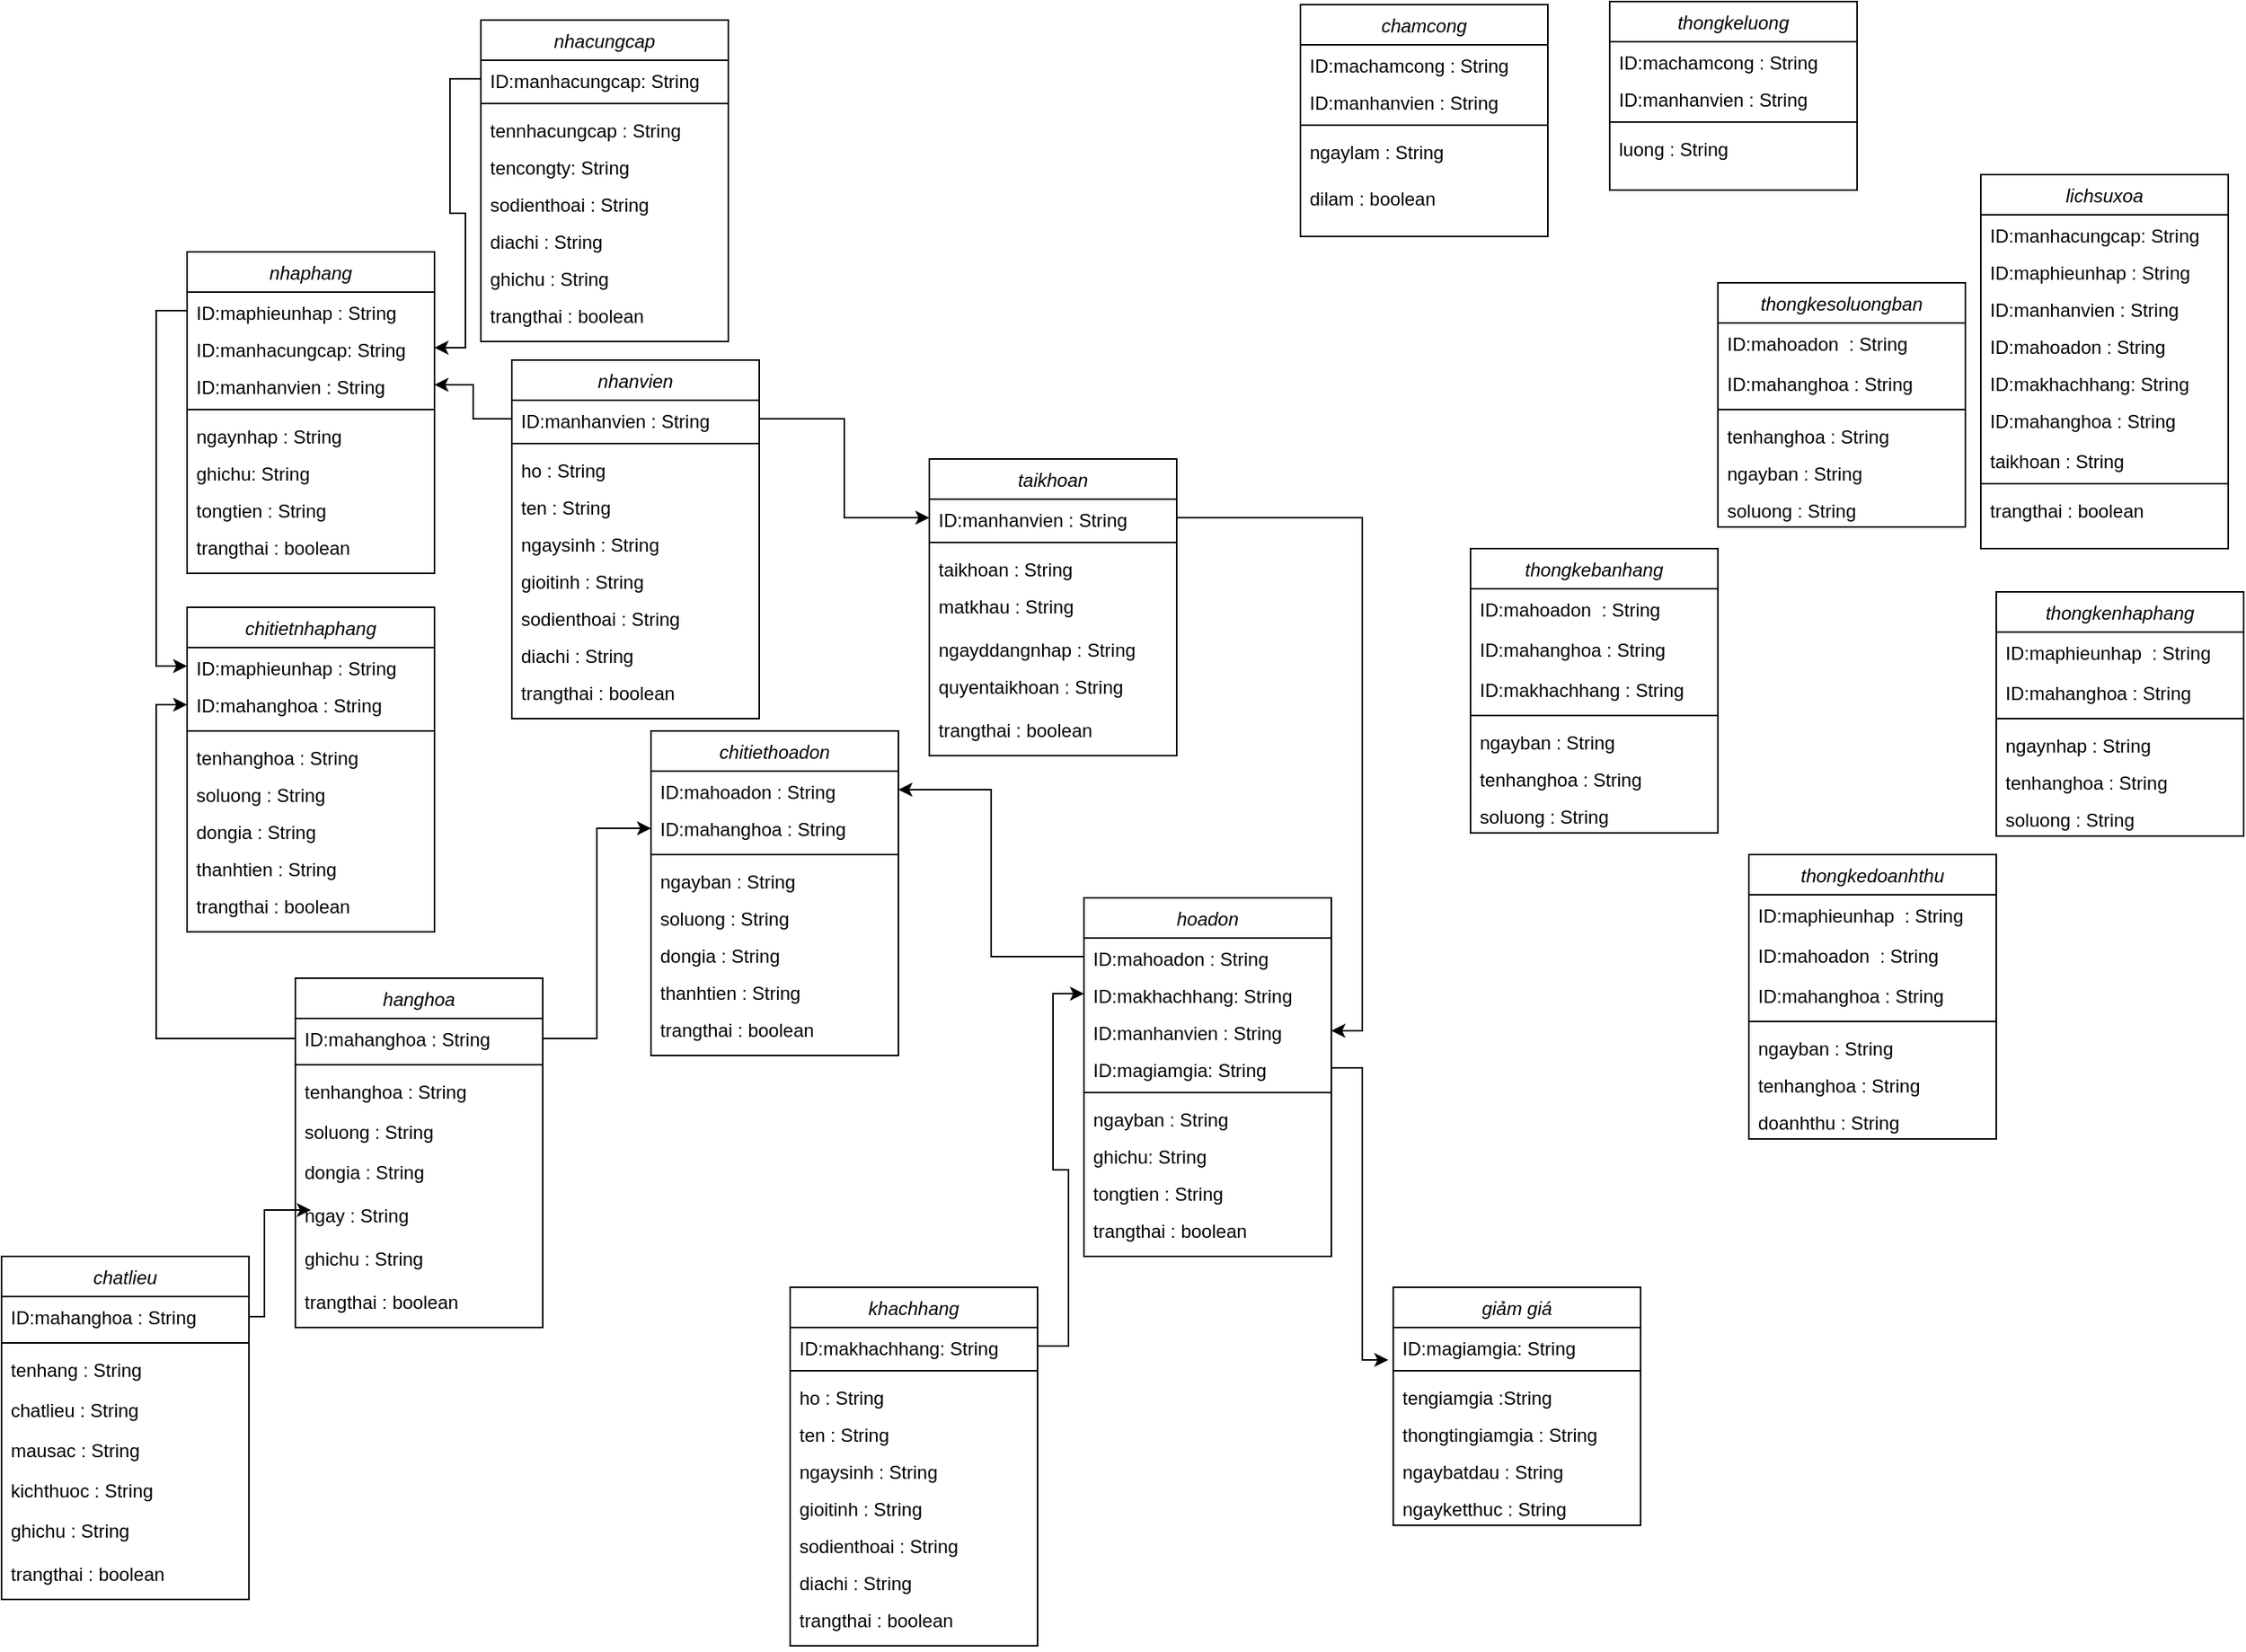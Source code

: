 <mxfile version="13.10.3" type="device"><diagram id="C5RBs43oDa-KdzZeNtuy" name="Page-1"><mxGraphModel dx="2310" dy="1963" grid="1" gridSize="10" guides="1" tooltips="1" connect="1" arrows="1" fold="1" page="1" pageScale="1" pageWidth="827" pageHeight="1169" math="0" shadow="0"><root><mxCell id="WIyWlLk6GJQsqaUBKTNV-0"/><mxCell id="WIyWlLk6GJQsqaUBKTNV-1" parent="WIyWlLk6GJQsqaUBKTNV-0"/><mxCell id="zkfFHV4jXpPFQw0GAbJ--0" value="hanghoa" style="swimlane;fontStyle=2;align=center;verticalAlign=top;childLayout=stackLayout;horizontal=1;startSize=26;horizontalStack=0;resizeParent=1;resizeLast=0;collapsible=1;marginBottom=0;rounded=0;shadow=0;strokeWidth=1;" parent="WIyWlLk6GJQsqaUBKTNV-1" vertex="1"><mxGeometry x="70" y="160" width="160" height="226" as="geometry"><mxRectangle x="230" y="140" width="160" height="26" as="alternateBounds"/></mxGeometry></mxCell><mxCell id="zkfFHV4jXpPFQw0GAbJ--1" value="ID:mahanghoa : String" style="text;align=left;verticalAlign=top;spacingLeft=4;spacingRight=4;overflow=hidden;rotatable=0;points=[[0,0.5],[1,0.5]];portConstraint=eastwest;" parent="zkfFHV4jXpPFQw0GAbJ--0" vertex="1"><mxGeometry y="26" width="160" height="26" as="geometry"/></mxCell><mxCell id="zkfFHV4jXpPFQw0GAbJ--4" value="" style="line;html=1;strokeWidth=1;align=left;verticalAlign=middle;spacingTop=-1;spacingLeft=3;spacingRight=3;rotatable=0;labelPosition=right;points=[];portConstraint=eastwest;" parent="zkfFHV4jXpPFQw0GAbJ--0" vertex="1"><mxGeometry y="52" width="160" height="8" as="geometry"/></mxCell><mxCell id="AoL7w0lHbpSM04KcqYPV-128" value="tenhanghoa : String" style="text;align=left;verticalAlign=top;spacingLeft=4;spacingRight=4;overflow=hidden;rotatable=0;points=[[0,0.5],[1,0.5]];portConstraint=eastwest;" parent="zkfFHV4jXpPFQw0GAbJ--0" vertex="1"><mxGeometry y="60" width="160" height="26" as="geometry"/></mxCell><mxCell id="AoL7w0lHbpSM04KcqYPV-129" value="soluong : String" style="text;align=left;verticalAlign=top;spacingLeft=4;spacingRight=4;overflow=hidden;rotatable=0;points=[[0,0.5],[1,0.5]];portConstraint=eastwest;" parent="zkfFHV4jXpPFQw0GAbJ--0" vertex="1"><mxGeometry y="86" width="160" height="26" as="geometry"/></mxCell><mxCell id="AoL7w0lHbpSM04KcqYPV-130" value="dongia : String" style="text;align=left;verticalAlign=top;spacingLeft=4;spacingRight=4;overflow=hidden;rotatable=0;points=[[0,0.5],[1,0.5]];portConstraint=eastwest;" parent="zkfFHV4jXpPFQw0GAbJ--0" vertex="1"><mxGeometry y="112" width="160" height="28" as="geometry"/></mxCell><mxCell id="AoL7w0lHbpSM04KcqYPV-131" value="ngay : String" style="text;align=left;verticalAlign=top;spacingLeft=4;spacingRight=4;overflow=hidden;rotatable=0;points=[[0,0.5],[1,0.5]];portConstraint=eastwest;" parent="zkfFHV4jXpPFQw0GAbJ--0" vertex="1"><mxGeometry y="140" width="160" height="28" as="geometry"/></mxCell><mxCell id="AoL7w0lHbpSM04KcqYPV-132" value="ghichu : String" style="text;align=left;verticalAlign=top;spacingLeft=4;spacingRight=4;overflow=hidden;rotatable=0;points=[[0,0.5],[1,0.5]];portConstraint=eastwest;" parent="zkfFHV4jXpPFQw0GAbJ--0" vertex="1"><mxGeometry y="168" width="160" height="28" as="geometry"/></mxCell><mxCell id="AoL7w0lHbpSM04KcqYPV-144" value="trangthai : boolean" style="text;align=left;verticalAlign=top;spacingLeft=4;spacingRight=4;overflow=hidden;rotatable=0;points=[[0,0.5],[1,0.5]];portConstraint=eastwest;" parent="zkfFHV4jXpPFQw0GAbJ--0" vertex="1"><mxGeometry y="196" width="160" height="30" as="geometry"/></mxCell><mxCell id="AoL7w0lHbpSM04KcqYPV-0" value="chatlieu" style="swimlane;fontStyle=2;align=center;verticalAlign=top;childLayout=stackLayout;horizontal=1;startSize=26;horizontalStack=0;resizeParent=1;resizeLast=0;collapsible=1;marginBottom=0;rounded=0;shadow=0;strokeWidth=1;" parent="WIyWlLk6GJQsqaUBKTNV-1" vertex="1"><mxGeometry x="-120" y="340" width="160" height="222" as="geometry"><mxRectangle x="230" y="140" width="160" height="26" as="alternateBounds"/></mxGeometry></mxCell><mxCell id="AoL7w0lHbpSM04KcqYPV-115" value="ID:mahanghoa : String" style="text;align=left;verticalAlign=top;spacingLeft=4;spacingRight=4;overflow=hidden;rotatable=0;points=[[0,0.5],[1,0.5]];portConstraint=eastwest;" parent="AoL7w0lHbpSM04KcqYPV-0" vertex="1"><mxGeometry y="26" width="160" height="26" as="geometry"/></mxCell><mxCell id="AoL7w0lHbpSM04KcqYPV-2" value="" style="line;html=1;strokeWidth=1;align=left;verticalAlign=middle;spacingTop=-1;spacingLeft=3;spacingRight=3;rotatable=0;labelPosition=right;points=[];portConstraint=eastwest;" parent="AoL7w0lHbpSM04KcqYPV-0" vertex="1"><mxGeometry y="52" width="160" height="8" as="geometry"/></mxCell><mxCell id="AoL7w0lHbpSM04KcqYPV-123" value="tenhang : String" style="text;align=left;verticalAlign=top;spacingLeft=4;spacingRight=4;overflow=hidden;rotatable=0;points=[[0,0.5],[1,0.5]];portConstraint=eastwest;" parent="AoL7w0lHbpSM04KcqYPV-0" vertex="1"><mxGeometry y="60" width="160" height="26" as="geometry"/></mxCell><mxCell id="AoL7w0lHbpSM04KcqYPV-110" value="chatlieu : String" style="text;align=left;verticalAlign=top;spacingLeft=4;spacingRight=4;overflow=hidden;rotatable=0;points=[[0,0.5],[1,0.5]];portConstraint=eastwest;" parent="AoL7w0lHbpSM04KcqYPV-0" vertex="1"><mxGeometry y="86" width="160" height="26" as="geometry"/></mxCell><mxCell id="AoL7w0lHbpSM04KcqYPV-121" value="mausac : String" style="text;align=left;verticalAlign=top;spacingLeft=4;spacingRight=4;overflow=hidden;rotatable=0;points=[[0,0.5],[1,0.5]];portConstraint=eastwest;" parent="AoL7w0lHbpSM04KcqYPV-0" vertex="1"><mxGeometry y="112" width="160" height="26" as="geometry"/></mxCell><mxCell id="AoL7w0lHbpSM04KcqYPV-122" value="kichthuoc : String" style="text;align=left;verticalAlign=top;spacingLeft=4;spacingRight=4;overflow=hidden;rotatable=0;points=[[0,0.5],[1,0.5]];portConstraint=eastwest;" parent="AoL7w0lHbpSM04KcqYPV-0" vertex="1"><mxGeometry y="138" width="160" height="26" as="geometry"/></mxCell><mxCell id="AoL7w0lHbpSM04KcqYPV-139" value="ghichu : String" style="text;align=left;verticalAlign=top;spacingLeft=4;spacingRight=4;overflow=hidden;rotatable=0;points=[[0,0.5],[1,0.5]];portConstraint=eastwest;" parent="AoL7w0lHbpSM04KcqYPV-0" vertex="1"><mxGeometry y="164" width="160" height="28" as="geometry"/></mxCell><mxCell id="AoL7w0lHbpSM04KcqYPV-143" value="trangthai : boolean" style="text;align=left;verticalAlign=top;spacingLeft=4;spacingRight=4;overflow=hidden;rotatable=0;points=[[0,0.5],[1,0.5]];portConstraint=eastwest;" parent="AoL7w0lHbpSM04KcqYPV-0" vertex="1"><mxGeometry y="192" width="160" height="30" as="geometry"/></mxCell><mxCell id="AoL7w0lHbpSM04KcqYPV-3" value="taikhoan" style="swimlane;fontStyle=2;align=center;verticalAlign=top;childLayout=stackLayout;horizontal=1;startSize=26;horizontalStack=0;resizeParent=1;resizeLast=0;collapsible=1;marginBottom=0;rounded=0;shadow=0;strokeWidth=1;" parent="WIyWlLk6GJQsqaUBKTNV-1" vertex="1"><mxGeometry x="480" y="-176" width="160" height="192" as="geometry"><mxRectangle x="230" y="140" width="160" height="26" as="alternateBounds"/></mxGeometry></mxCell><mxCell id="AoL7w0lHbpSM04KcqYPV-4" value="ID:manhanvien : String" style="text;align=left;verticalAlign=top;spacingLeft=4;spacingRight=4;overflow=hidden;rotatable=0;points=[[0,0.5],[1,0.5]];portConstraint=eastwest;" parent="AoL7w0lHbpSM04KcqYPV-3" vertex="1"><mxGeometry y="26" width="160" height="24" as="geometry"/></mxCell><mxCell id="AoL7w0lHbpSM04KcqYPV-5" value="" style="line;html=1;strokeWidth=1;align=left;verticalAlign=middle;spacingTop=-1;spacingLeft=3;spacingRight=3;rotatable=0;labelPosition=right;points=[];portConstraint=eastwest;" parent="AoL7w0lHbpSM04KcqYPV-3" vertex="1"><mxGeometry y="50" width="160" height="8" as="geometry"/></mxCell><mxCell id="AoL7w0lHbpSM04KcqYPV-36" value="taikhoan : String" style="text;align=left;verticalAlign=top;spacingLeft=4;spacingRight=4;overflow=hidden;rotatable=0;points=[[0,0.5],[1,0.5]];portConstraint=eastwest;" parent="AoL7w0lHbpSM04KcqYPV-3" vertex="1"><mxGeometry y="58" width="160" height="24" as="geometry"/></mxCell><mxCell id="AoL7w0lHbpSM04KcqYPV-37" value="matkhau : String" style="text;align=left;verticalAlign=top;spacingLeft=4;spacingRight=4;overflow=hidden;rotatable=0;points=[[0,0.5],[1,0.5]];portConstraint=eastwest;" parent="AoL7w0lHbpSM04KcqYPV-3" vertex="1"><mxGeometry y="82" width="160" height="28" as="geometry"/></mxCell><mxCell id="TsemVvyu9XWYW76CBPF4-45" value="ngayddangnhap : String" style="text;align=left;verticalAlign=top;spacingLeft=4;spacingRight=4;overflow=hidden;rotatable=0;points=[[0,0.5],[1,0.5]];portConstraint=eastwest;" vertex="1" parent="AoL7w0lHbpSM04KcqYPV-3"><mxGeometry y="110" width="160" height="24" as="geometry"/></mxCell><mxCell id="TsemVvyu9XWYW76CBPF4-35" value="quyentaikhoan : String" style="text;align=left;verticalAlign=top;spacingLeft=4;spacingRight=4;overflow=hidden;rotatable=0;points=[[0,0.5],[1,0.5]];portConstraint=eastwest;" vertex="1" parent="AoL7w0lHbpSM04KcqYPV-3"><mxGeometry y="134" width="160" height="28" as="geometry"/></mxCell><mxCell id="AoL7w0lHbpSM04KcqYPV-43" value="trangthai : boolean" style="text;align=left;verticalAlign=top;spacingLeft=4;spacingRight=4;overflow=hidden;rotatable=0;points=[[0,0.5],[1,0.5]];portConstraint=eastwest;" parent="AoL7w0lHbpSM04KcqYPV-3" vertex="1"><mxGeometry y="162" width="160" height="30" as="geometry"/></mxCell><mxCell id="AoL7w0lHbpSM04KcqYPV-6" value="chitietnhaphang" style="swimlane;fontStyle=2;align=center;verticalAlign=top;childLayout=stackLayout;horizontal=1;startSize=26;horizontalStack=0;resizeParent=1;resizeLast=0;collapsible=1;marginBottom=0;rounded=0;shadow=0;strokeWidth=1;" parent="WIyWlLk6GJQsqaUBKTNV-1" vertex="1"><mxGeometry y="-80" width="160" height="210" as="geometry"><mxRectangle x="230" y="140" width="160" height="26" as="alternateBounds"/></mxGeometry></mxCell><mxCell id="AoL7w0lHbpSM04KcqYPV-7" value="ID:maphieunhap : String&#10;&#10;&#10; " style="text;align=left;verticalAlign=top;spacingLeft=4;spacingRight=4;overflow=hidden;rotatable=0;points=[[0,0.5],[1,0.5]];portConstraint=eastwest;" parent="AoL7w0lHbpSM04KcqYPV-6" vertex="1"><mxGeometry y="26" width="160" height="24" as="geometry"/></mxCell><mxCell id="AoL7w0lHbpSM04KcqYPV-84" value="ID:mahanghoa : String" style="text;align=left;verticalAlign=top;spacingLeft=4;spacingRight=4;overflow=hidden;rotatable=0;points=[[0,0.5],[1,0.5]];portConstraint=eastwest;" parent="AoL7w0lHbpSM04KcqYPV-6" vertex="1"><mxGeometry y="50" width="160" height="26" as="geometry"/></mxCell><mxCell id="AoL7w0lHbpSM04KcqYPV-8" value="" style="line;html=1;strokeWidth=1;align=left;verticalAlign=middle;spacingTop=-1;spacingLeft=3;spacingRight=3;rotatable=0;labelPosition=right;points=[];portConstraint=eastwest;" parent="AoL7w0lHbpSM04KcqYPV-6" vertex="1"><mxGeometry y="76" width="160" height="8" as="geometry"/></mxCell><mxCell id="AoL7w0lHbpSM04KcqYPV-76" value="tenhanghoa : String" style="text;align=left;verticalAlign=top;spacingLeft=4;spacingRight=4;overflow=hidden;rotatable=0;points=[[0,0.5],[1,0.5]];portConstraint=eastwest;" parent="AoL7w0lHbpSM04KcqYPV-6" vertex="1"><mxGeometry y="84" width="160" height="24" as="geometry"/></mxCell><mxCell id="AoL7w0lHbpSM04KcqYPV-77" value="soluong : String" style="text;align=left;verticalAlign=top;spacingLeft=4;spacingRight=4;overflow=hidden;rotatable=0;points=[[0,0.5],[1,0.5]];portConstraint=eastwest;" parent="AoL7w0lHbpSM04KcqYPV-6" vertex="1"><mxGeometry y="108" width="160" height="24" as="geometry"/></mxCell><mxCell id="AoL7w0lHbpSM04KcqYPV-78" value="dongia : String" style="text;align=left;verticalAlign=top;spacingLeft=4;spacingRight=4;overflow=hidden;rotatable=0;points=[[0,0.5],[1,0.5]];portConstraint=eastwest;" parent="AoL7w0lHbpSM04KcqYPV-6" vertex="1"><mxGeometry y="132" width="160" height="24" as="geometry"/></mxCell><mxCell id="AoL7w0lHbpSM04KcqYPV-79" value="thanhtien : String" style="text;align=left;verticalAlign=top;spacingLeft=4;spacingRight=4;overflow=hidden;rotatable=0;points=[[0,0.5],[1,0.5]];portConstraint=eastwest;" parent="AoL7w0lHbpSM04KcqYPV-6" vertex="1"><mxGeometry y="156" width="160" height="24" as="geometry"/></mxCell><mxCell id="AoL7w0lHbpSM04KcqYPV-142" value="trangthai : boolean" style="text;align=left;verticalAlign=top;spacingLeft=4;spacingRight=4;overflow=hidden;rotatable=0;points=[[0,0.5],[1,0.5]];portConstraint=eastwest;" parent="AoL7w0lHbpSM04KcqYPV-6" vertex="1"><mxGeometry y="180" width="160" height="30" as="geometry"/></mxCell><mxCell id="AoL7w0lHbpSM04KcqYPV-12" value="nhacungcap" style="swimlane;fontStyle=2;align=center;verticalAlign=top;childLayout=stackLayout;horizontal=1;startSize=26;horizontalStack=0;resizeParent=1;resizeLast=0;collapsible=1;marginBottom=0;rounded=0;shadow=0;strokeWidth=1;" parent="WIyWlLk6GJQsqaUBKTNV-1" vertex="1"><mxGeometry x="190" y="-460" width="160" height="208" as="geometry"><mxRectangle x="230" y="140" width="160" height="26" as="alternateBounds"/></mxGeometry></mxCell><mxCell id="AoL7w0lHbpSM04KcqYPV-67" value="ID:manhacungcap: String" style="text;align=left;verticalAlign=top;spacingLeft=4;spacingRight=4;overflow=hidden;rotatable=0;points=[[0,0.5],[1,0.5]];portConstraint=eastwest;" parent="AoL7w0lHbpSM04KcqYPV-12" vertex="1"><mxGeometry y="26" width="160" height="24" as="geometry"/></mxCell><mxCell id="AoL7w0lHbpSM04KcqYPV-14" value="" style="line;html=1;strokeWidth=1;align=left;verticalAlign=middle;spacingTop=-1;spacingLeft=3;spacingRight=3;rotatable=0;labelPosition=right;points=[];portConstraint=eastwest;" parent="AoL7w0lHbpSM04KcqYPV-12" vertex="1"><mxGeometry y="50" width="160" height="8" as="geometry"/></mxCell><mxCell id="AoL7w0lHbpSM04KcqYPV-68" value="tennhacungcap : String" style="text;align=left;verticalAlign=top;spacingLeft=4;spacingRight=4;overflow=hidden;rotatable=0;points=[[0,0.5],[1,0.5]];portConstraint=eastwest;" parent="AoL7w0lHbpSM04KcqYPV-12" vertex="1"><mxGeometry y="58" width="160" height="24" as="geometry"/></mxCell><mxCell id="AoL7w0lHbpSM04KcqYPV-69" value="tencongty: String" style="text;align=left;verticalAlign=top;spacingLeft=4;spacingRight=4;overflow=hidden;rotatable=0;points=[[0,0.5],[1,0.5]];portConstraint=eastwest;" parent="AoL7w0lHbpSM04KcqYPV-12" vertex="1"><mxGeometry y="82" width="160" height="24" as="geometry"/></mxCell><mxCell id="AoL7w0lHbpSM04KcqYPV-70" value="sodienthoai : String" style="text;align=left;verticalAlign=top;spacingLeft=4;spacingRight=4;overflow=hidden;rotatable=0;points=[[0,0.5],[1,0.5]];portConstraint=eastwest;" parent="AoL7w0lHbpSM04KcqYPV-12" vertex="1"><mxGeometry y="106" width="160" height="24" as="geometry"/></mxCell><mxCell id="AoL7w0lHbpSM04KcqYPV-71" value="diachi : String" style="text;align=left;verticalAlign=top;spacingLeft=4;spacingRight=4;overflow=hidden;rotatable=0;points=[[0,0.5],[1,0.5]];portConstraint=eastwest;" parent="AoL7w0lHbpSM04KcqYPV-12" vertex="1"><mxGeometry y="130" width="160" height="24" as="geometry"/></mxCell><mxCell id="AoL7w0lHbpSM04KcqYPV-136" value="ghichu : String" style="text;align=left;verticalAlign=top;spacingLeft=4;spacingRight=4;overflow=hidden;rotatable=0;points=[[0,0.5],[1,0.5]];portConstraint=eastwest;" parent="AoL7w0lHbpSM04KcqYPV-12" vertex="1"><mxGeometry y="154" width="160" height="24" as="geometry"/></mxCell><mxCell id="AoL7w0lHbpSM04KcqYPV-140" value="trangthai : boolean" style="text;align=left;verticalAlign=top;spacingLeft=4;spacingRight=4;overflow=hidden;rotatable=0;points=[[0,0.5],[1,0.5]];portConstraint=eastwest;" parent="AoL7w0lHbpSM04KcqYPV-12" vertex="1"><mxGeometry y="178" width="160" height="30" as="geometry"/></mxCell><mxCell id="AoL7w0lHbpSM04KcqYPV-15" value="lichsuxoa" style="swimlane;fontStyle=2;align=center;verticalAlign=top;childLayout=stackLayout;horizontal=1;startSize=26;horizontalStack=0;resizeParent=1;resizeLast=0;collapsible=1;marginBottom=0;rounded=0;shadow=0;strokeWidth=1;" parent="WIyWlLk6GJQsqaUBKTNV-1" vertex="1"><mxGeometry x="1160" y="-360" width="160" height="242" as="geometry"><mxRectangle x="230" y="140" width="160" height="26" as="alternateBounds"/></mxGeometry></mxCell><mxCell id="AoL7w0lHbpSM04KcqYPV-171" value="ID:manhacungcap: String" style="text;align=left;verticalAlign=top;spacingLeft=4;spacingRight=4;overflow=hidden;rotatable=0;points=[[0,0.5],[1,0.5]];portConstraint=eastwest;" parent="AoL7w0lHbpSM04KcqYPV-15" vertex="1"><mxGeometry y="26" width="160" height="24" as="geometry"/></mxCell><mxCell id="AoL7w0lHbpSM04KcqYPV-172" value="ID:maphieunhap : String&#10;&#10;" style="text;align=left;verticalAlign=top;spacingLeft=4;spacingRight=4;overflow=hidden;rotatable=0;points=[[0,0.5],[1,0.5]];portConstraint=eastwest;" parent="AoL7w0lHbpSM04KcqYPV-15" vertex="1"><mxGeometry y="50" width="160" height="24" as="geometry"/></mxCell><mxCell id="AoL7w0lHbpSM04KcqYPV-173" value="ID:manhanvien : String" style="text;align=left;verticalAlign=top;spacingLeft=4;spacingRight=4;overflow=hidden;rotatable=0;points=[[0,0.5],[1,0.5]];portConstraint=eastwest;" parent="AoL7w0lHbpSM04KcqYPV-15" vertex="1"><mxGeometry y="74" width="160" height="24" as="geometry"/></mxCell><mxCell id="AoL7w0lHbpSM04KcqYPV-176" value="ID:mahoadon : String&#10;&#10;&#10; " style="text;align=left;verticalAlign=top;spacingLeft=4;spacingRight=4;overflow=hidden;rotatable=0;points=[[0,0.5],[1,0.5]];portConstraint=eastwest;" parent="AoL7w0lHbpSM04KcqYPV-15" vertex="1"><mxGeometry y="98" width="160" height="24" as="geometry"/></mxCell><mxCell id="AoL7w0lHbpSM04KcqYPV-178" value="ID:makhachhang: String" style="text;align=left;verticalAlign=top;spacingLeft=4;spacingRight=4;overflow=hidden;rotatable=0;points=[[0,0.5],[1,0.5]];portConstraint=eastwest;" parent="AoL7w0lHbpSM04KcqYPV-15" vertex="1"><mxGeometry y="122" width="160" height="24" as="geometry"/></mxCell><mxCell id="AoL7w0lHbpSM04KcqYPV-177" value="ID:mahanghoa : String" style="text;align=left;verticalAlign=top;spacingLeft=4;spacingRight=4;overflow=hidden;rotatable=0;points=[[0,0.5],[1,0.5]];portConstraint=eastwest;" parent="AoL7w0lHbpSM04KcqYPV-15" vertex="1"><mxGeometry y="146" width="160" height="26" as="geometry"/></mxCell><mxCell id="AoL7w0lHbpSM04KcqYPV-179" value="taikhoan : String" style="text;align=left;verticalAlign=top;spacingLeft=4;spacingRight=4;overflow=hidden;rotatable=0;points=[[0,0.5],[1,0.5]];portConstraint=eastwest;" parent="AoL7w0lHbpSM04KcqYPV-15" vertex="1"><mxGeometry y="172" width="160" height="24" as="geometry"/></mxCell><mxCell id="AoL7w0lHbpSM04KcqYPV-17" value="" style="line;html=1;strokeWidth=1;align=left;verticalAlign=middle;spacingTop=-1;spacingLeft=3;spacingRight=3;rotatable=0;labelPosition=right;points=[];portConstraint=eastwest;" parent="AoL7w0lHbpSM04KcqYPV-15" vertex="1"><mxGeometry y="196" width="160" height="8" as="geometry"/></mxCell><mxCell id="AoL7w0lHbpSM04KcqYPV-163" value="trangthai : boolean" style="text;align=left;verticalAlign=top;spacingLeft=4;spacingRight=4;overflow=hidden;rotatable=0;points=[[0,0.5],[1,0.5]];portConstraint=eastwest;" parent="AoL7w0lHbpSM04KcqYPV-15" vertex="1"><mxGeometry y="204" width="160" height="30" as="geometry"/></mxCell><mxCell id="AoL7w0lHbpSM04KcqYPV-24" value="nhanvien" style="swimlane;fontStyle=2;align=center;verticalAlign=top;childLayout=stackLayout;horizontal=1;startSize=26;horizontalStack=0;resizeParent=1;resizeLast=0;collapsible=1;marginBottom=0;rounded=0;shadow=0;strokeWidth=1;" parent="WIyWlLk6GJQsqaUBKTNV-1" vertex="1"><mxGeometry x="210" y="-240" width="160" height="232" as="geometry"><mxRectangle x="230" y="140" width="160" height="26" as="alternateBounds"/></mxGeometry></mxCell><mxCell id="AoL7w0lHbpSM04KcqYPV-45" value="ID:manhanvien : String" style="text;align=left;verticalAlign=top;spacingLeft=4;spacingRight=4;overflow=hidden;rotatable=0;points=[[0,0.5],[1,0.5]];portConstraint=eastwest;" parent="AoL7w0lHbpSM04KcqYPV-24" vertex="1"><mxGeometry y="26" width="160" height="24" as="geometry"/></mxCell><mxCell id="AoL7w0lHbpSM04KcqYPV-47" value="" style="line;html=1;strokeWidth=1;align=left;verticalAlign=middle;spacingTop=-1;spacingLeft=3;spacingRight=3;rotatable=0;labelPosition=right;points=[];portConstraint=eastwest;" parent="AoL7w0lHbpSM04KcqYPV-24" vertex="1"><mxGeometry y="50" width="160" height="8" as="geometry"/></mxCell><mxCell id="AoL7w0lHbpSM04KcqYPV-49" value="ho : String" style="text;align=left;verticalAlign=top;spacingLeft=4;spacingRight=4;overflow=hidden;rotatable=0;points=[[0,0.5],[1,0.5]];portConstraint=eastwest;" parent="AoL7w0lHbpSM04KcqYPV-24" vertex="1"><mxGeometry y="58" width="160" height="24" as="geometry"/></mxCell><mxCell id="AoL7w0lHbpSM04KcqYPV-50" value="ten : String" style="text;align=left;verticalAlign=top;spacingLeft=4;spacingRight=4;overflow=hidden;rotatable=0;points=[[0,0.5],[1,0.5]];portConstraint=eastwest;" parent="AoL7w0lHbpSM04KcqYPV-24" vertex="1"><mxGeometry y="82" width="160" height="24" as="geometry"/></mxCell><mxCell id="AoL7w0lHbpSM04KcqYPV-51" value="ngaysinh : String" style="text;align=left;verticalAlign=top;spacingLeft=4;spacingRight=4;overflow=hidden;rotatable=0;points=[[0,0.5],[1,0.5]];portConstraint=eastwest;" parent="AoL7w0lHbpSM04KcqYPV-24" vertex="1"><mxGeometry y="106" width="160" height="24" as="geometry"/></mxCell><mxCell id="AoL7w0lHbpSM04KcqYPV-52" value="gioitinh : String" style="text;align=left;verticalAlign=top;spacingLeft=4;spacingRight=4;overflow=hidden;rotatable=0;points=[[0,0.5],[1,0.5]];portConstraint=eastwest;" parent="AoL7w0lHbpSM04KcqYPV-24" vertex="1"><mxGeometry y="130" width="160" height="24" as="geometry"/></mxCell><mxCell id="AoL7w0lHbpSM04KcqYPV-53" value="sodienthoai : String" style="text;align=left;verticalAlign=top;spacingLeft=4;spacingRight=4;overflow=hidden;rotatable=0;points=[[0,0.5],[1,0.5]];portConstraint=eastwest;" parent="AoL7w0lHbpSM04KcqYPV-24" vertex="1"><mxGeometry y="154" width="160" height="24" as="geometry"/></mxCell><mxCell id="AoL7w0lHbpSM04KcqYPV-54" value="diachi : String" style="text;align=left;verticalAlign=top;spacingLeft=4;spacingRight=4;overflow=hidden;rotatable=0;points=[[0,0.5],[1,0.5]];portConstraint=eastwest;" parent="AoL7w0lHbpSM04KcqYPV-24" vertex="1"><mxGeometry y="178" width="160" height="24" as="geometry"/></mxCell><mxCell id="AoL7w0lHbpSM04KcqYPV-149" value="trangthai : boolean" style="text;align=left;verticalAlign=top;spacingLeft=4;spacingRight=4;overflow=hidden;rotatable=0;points=[[0,0.5],[1,0.5]];portConstraint=eastwest;" parent="AoL7w0lHbpSM04KcqYPV-24" vertex="1"><mxGeometry y="202" width="160" height="30" as="geometry"/></mxCell><mxCell id="AoL7w0lHbpSM04KcqYPV-30" value="nhaphang" style="swimlane;fontStyle=2;align=center;verticalAlign=top;childLayout=stackLayout;horizontal=1;startSize=26;horizontalStack=0;resizeParent=1;resizeLast=0;collapsible=1;marginBottom=0;rounded=0;shadow=0;strokeWidth=1;" parent="WIyWlLk6GJQsqaUBKTNV-1" vertex="1"><mxGeometry y="-310" width="160" height="208" as="geometry"><mxRectangle x="230" y="140" width="160" height="26" as="alternateBounds"/></mxGeometry></mxCell><mxCell id="AoL7w0lHbpSM04KcqYPV-31" value="ID:maphieunhap : String&#10;&#10;" style="text;align=left;verticalAlign=top;spacingLeft=4;spacingRight=4;overflow=hidden;rotatable=0;points=[[0,0.5],[1,0.5]];portConstraint=eastwest;" parent="AoL7w0lHbpSM04KcqYPV-30" vertex="1"><mxGeometry y="26" width="160" height="24" as="geometry"/></mxCell><mxCell id="AoL7w0lHbpSM04KcqYPV-80" value="ID:manhacungcap: String" style="text;align=left;verticalAlign=top;spacingLeft=4;spacingRight=4;overflow=hidden;rotatable=0;points=[[0,0.5],[1,0.5]];portConstraint=eastwest;" parent="AoL7w0lHbpSM04KcqYPV-30" vertex="1"><mxGeometry y="50" width="160" height="24" as="geometry"/></mxCell><mxCell id="AoL7w0lHbpSM04KcqYPV-82" value="ID:manhanvien : String" style="text;align=left;verticalAlign=top;spacingLeft=4;spacingRight=4;overflow=hidden;rotatable=0;points=[[0,0.5],[1,0.5]];portConstraint=eastwest;" parent="AoL7w0lHbpSM04KcqYPV-30" vertex="1"><mxGeometry y="74" width="160" height="24" as="geometry"/></mxCell><mxCell id="AoL7w0lHbpSM04KcqYPV-32" value="" style="line;html=1;strokeWidth=1;align=left;verticalAlign=middle;spacingTop=-1;spacingLeft=3;spacingRight=3;rotatable=0;labelPosition=right;points=[];portConstraint=eastwest;" parent="AoL7w0lHbpSM04KcqYPV-30" vertex="1"><mxGeometry y="98" width="160" height="8" as="geometry"/></mxCell><mxCell id="AoL7w0lHbpSM04KcqYPV-72" value="ngaynhap : String" style="text;align=left;verticalAlign=top;spacingLeft=4;spacingRight=4;overflow=hidden;rotatable=0;points=[[0,0.5],[1,0.5]];portConstraint=eastwest;" parent="AoL7w0lHbpSM04KcqYPV-30" vertex="1"><mxGeometry y="106" width="160" height="24" as="geometry"/></mxCell><mxCell id="AoL7w0lHbpSM04KcqYPV-74" value="ghichu: String" style="text;align=left;verticalAlign=top;spacingLeft=4;spacingRight=4;overflow=hidden;rotatable=0;points=[[0,0.5],[1,0.5]];portConstraint=eastwest;" parent="AoL7w0lHbpSM04KcqYPV-30" vertex="1"><mxGeometry y="130" width="160" height="24" as="geometry"/></mxCell><mxCell id="AoL7w0lHbpSM04KcqYPV-73" value="tongtien : String" style="text;align=left;verticalAlign=top;spacingLeft=4;spacingRight=4;overflow=hidden;rotatable=0;points=[[0,0.5],[1,0.5]];portConstraint=eastwest;" parent="AoL7w0lHbpSM04KcqYPV-30" vertex="1"><mxGeometry y="154" width="160" height="24" as="geometry"/></mxCell><mxCell id="AoL7w0lHbpSM04KcqYPV-141" value="trangthai : boolean" style="text;align=left;verticalAlign=top;spacingLeft=4;spacingRight=4;overflow=hidden;rotatable=0;points=[[0,0.5],[1,0.5]];portConstraint=eastwest;" parent="AoL7w0lHbpSM04KcqYPV-30" vertex="1"><mxGeometry y="178" width="160" height="30" as="geometry"/></mxCell><mxCell id="AoL7w0lHbpSM04KcqYPV-56" value="khachhang" style="swimlane;fontStyle=2;align=center;verticalAlign=top;childLayout=stackLayout;horizontal=1;startSize=26;horizontalStack=0;resizeParent=1;resizeLast=0;collapsible=1;marginBottom=0;rounded=0;shadow=0;strokeWidth=1;" parent="WIyWlLk6GJQsqaUBKTNV-1" vertex="1"><mxGeometry x="390" y="360" width="160" height="232" as="geometry"><mxRectangle x="230" y="140" width="160" height="26" as="alternateBounds"/></mxGeometry></mxCell><mxCell id="AoL7w0lHbpSM04KcqYPV-57" value="ID:makhachhang: String" style="text;align=left;verticalAlign=top;spacingLeft=4;spacingRight=4;overflow=hidden;rotatable=0;points=[[0,0.5],[1,0.5]];portConstraint=eastwest;" parent="AoL7w0lHbpSM04KcqYPV-56" vertex="1"><mxGeometry y="26" width="160" height="24" as="geometry"/></mxCell><mxCell id="AoL7w0lHbpSM04KcqYPV-58" value="" style="line;html=1;strokeWidth=1;align=left;verticalAlign=middle;spacingTop=-1;spacingLeft=3;spacingRight=3;rotatable=0;labelPosition=right;points=[];portConstraint=eastwest;" parent="AoL7w0lHbpSM04KcqYPV-56" vertex="1"><mxGeometry y="50" width="160" height="8" as="geometry"/></mxCell><mxCell id="AoL7w0lHbpSM04KcqYPV-59" value="ho : String" style="text;align=left;verticalAlign=top;spacingLeft=4;spacingRight=4;overflow=hidden;rotatable=0;points=[[0,0.5],[1,0.5]];portConstraint=eastwest;" parent="AoL7w0lHbpSM04KcqYPV-56" vertex="1"><mxGeometry y="58" width="160" height="24" as="geometry"/></mxCell><mxCell id="AoL7w0lHbpSM04KcqYPV-60" value="ten : String" style="text;align=left;verticalAlign=top;spacingLeft=4;spacingRight=4;overflow=hidden;rotatable=0;points=[[0,0.5],[1,0.5]];portConstraint=eastwest;" parent="AoL7w0lHbpSM04KcqYPV-56" vertex="1"><mxGeometry y="82" width="160" height="24" as="geometry"/></mxCell><mxCell id="AoL7w0lHbpSM04KcqYPV-61" value="ngaysinh : String" style="text;align=left;verticalAlign=top;spacingLeft=4;spacingRight=4;overflow=hidden;rotatable=0;points=[[0,0.5],[1,0.5]];portConstraint=eastwest;" parent="AoL7w0lHbpSM04KcqYPV-56" vertex="1"><mxGeometry y="106" width="160" height="24" as="geometry"/></mxCell><mxCell id="AoL7w0lHbpSM04KcqYPV-62" value="gioitinh : String" style="text;align=left;verticalAlign=top;spacingLeft=4;spacingRight=4;overflow=hidden;rotatable=0;points=[[0,0.5],[1,0.5]];portConstraint=eastwest;" parent="AoL7w0lHbpSM04KcqYPV-56" vertex="1"><mxGeometry y="130" width="160" height="24" as="geometry"/></mxCell><mxCell id="AoL7w0lHbpSM04KcqYPV-63" value="sodienthoai : String" style="text;align=left;verticalAlign=top;spacingLeft=4;spacingRight=4;overflow=hidden;rotatable=0;points=[[0,0.5],[1,0.5]];portConstraint=eastwest;" parent="AoL7w0lHbpSM04KcqYPV-56" vertex="1"><mxGeometry y="154" width="160" height="24" as="geometry"/></mxCell><mxCell id="AoL7w0lHbpSM04KcqYPV-64" value="diachi : String" style="text;align=left;verticalAlign=top;spacingLeft=4;spacingRight=4;overflow=hidden;rotatable=0;points=[[0,0.5],[1,0.5]];portConstraint=eastwest;" parent="AoL7w0lHbpSM04KcqYPV-56" vertex="1"><mxGeometry y="178" width="160" height="24" as="geometry"/></mxCell><mxCell id="AoL7w0lHbpSM04KcqYPV-145" value="trangthai : boolean" style="text;align=left;verticalAlign=top;spacingLeft=4;spacingRight=4;overflow=hidden;rotatable=0;points=[[0,0.5],[1,0.5]];portConstraint=eastwest;" parent="AoL7w0lHbpSM04KcqYPV-56" vertex="1"><mxGeometry y="202" width="160" height="30" as="geometry"/></mxCell><mxCell id="AoL7w0lHbpSM04KcqYPV-65" style="edgeStyle=orthogonalEdgeStyle;rounded=0;orthogonalLoop=1;jettySize=auto;html=1;exitX=1;exitY=0.5;exitDx=0;exitDy=0;entryX=0;entryY=0.5;entryDx=0;entryDy=0;" parent="WIyWlLk6GJQsqaUBKTNV-1" source="AoL7w0lHbpSM04KcqYPV-45" target="AoL7w0lHbpSM04KcqYPV-4" edge="1"><mxGeometry relative="1" as="geometry"/></mxCell><mxCell id="AoL7w0lHbpSM04KcqYPV-75" style="edgeStyle=orthogonalEdgeStyle;rounded=0;orthogonalLoop=1;jettySize=auto;html=1;exitX=0;exitY=0.5;exitDx=0;exitDy=0;entryX=1;entryY=0.5;entryDx=0;entryDy=0;" parent="WIyWlLk6GJQsqaUBKTNV-1" source="AoL7w0lHbpSM04KcqYPV-67" target="AoL7w0lHbpSM04KcqYPV-80" edge="1"><mxGeometry relative="1" as="geometry"/></mxCell><mxCell id="AoL7w0lHbpSM04KcqYPV-86" value="chitiethoadon" style="swimlane;fontStyle=2;align=center;verticalAlign=top;childLayout=stackLayout;horizontal=1;startSize=26;horizontalStack=0;resizeParent=1;resizeLast=0;collapsible=1;marginBottom=0;rounded=0;shadow=0;strokeWidth=1;" parent="WIyWlLk6GJQsqaUBKTNV-1" vertex="1"><mxGeometry x="300" width="160" height="210" as="geometry"><mxRectangle x="230" y="140" width="160" height="26" as="alternateBounds"/></mxGeometry></mxCell><mxCell id="AoL7w0lHbpSM04KcqYPV-87" value="ID:mahoadon : String&#10;&#10;&#10; " style="text;align=left;verticalAlign=top;spacingLeft=4;spacingRight=4;overflow=hidden;rotatable=0;points=[[0,0.5],[1,0.5]];portConstraint=eastwest;" parent="AoL7w0lHbpSM04KcqYPV-86" vertex="1"><mxGeometry y="26" width="160" height="24" as="geometry"/></mxCell><mxCell id="AoL7w0lHbpSM04KcqYPV-88" value="ID:mahanghoa : String" style="text;align=left;verticalAlign=top;spacingLeft=4;spacingRight=4;overflow=hidden;rotatable=0;points=[[0,0.5],[1,0.5]];portConstraint=eastwest;" parent="AoL7w0lHbpSM04KcqYPV-86" vertex="1"><mxGeometry y="50" width="160" height="26" as="geometry"/></mxCell><mxCell id="AoL7w0lHbpSM04KcqYPV-89" value="" style="line;html=1;strokeWidth=1;align=left;verticalAlign=middle;spacingTop=-1;spacingLeft=3;spacingRight=3;rotatable=0;labelPosition=right;points=[];portConstraint=eastwest;" parent="AoL7w0lHbpSM04KcqYPV-86" vertex="1"><mxGeometry y="76" width="160" height="8" as="geometry"/></mxCell><mxCell id="AoL7w0lHbpSM04KcqYPV-90" value="ngayban : String" style="text;align=left;verticalAlign=top;spacingLeft=4;spacingRight=4;overflow=hidden;rotatable=0;points=[[0,0.5],[1,0.5]];portConstraint=eastwest;" parent="AoL7w0lHbpSM04KcqYPV-86" vertex="1"><mxGeometry y="84" width="160" height="24" as="geometry"/></mxCell><mxCell id="AoL7w0lHbpSM04KcqYPV-91" value="soluong : String" style="text;align=left;verticalAlign=top;spacingLeft=4;spacingRight=4;overflow=hidden;rotatable=0;points=[[0,0.5],[1,0.5]];portConstraint=eastwest;" parent="AoL7w0lHbpSM04KcqYPV-86" vertex="1"><mxGeometry y="108" width="160" height="24" as="geometry"/></mxCell><mxCell id="AoL7w0lHbpSM04KcqYPV-92" value="dongia : String" style="text;align=left;verticalAlign=top;spacingLeft=4;spacingRight=4;overflow=hidden;rotatable=0;points=[[0,0.5],[1,0.5]];portConstraint=eastwest;" parent="AoL7w0lHbpSM04KcqYPV-86" vertex="1"><mxGeometry y="132" width="160" height="24" as="geometry"/></mxCell><mxCell id="AoL7w0lHbpSM04KcqYPV-93" value="thanhtien : String" style="text;align=left;verticalAlign=top;spacingLeft=4;spacingRight=4;overflow=hidden;rotatable=0;points=[[0,0.5],[1,0.5]];portConstraint=eastwest;" parent="AoL7w0lHbpSM04KcqYPV-86" vertex="1"><mxGeometry y="156" width="160" height="24" as="geometry"/></mxCell><mxCell id="AoL7w0lHbpSM04KcqYPV-147" value="trangthai : boolean" style="text;align=left;verticalAlign=top;spacingLeft=4;spacingRight=4;overflow=hidden;rotatable=0;points=[[0,0.5],[1,0.5]];portConstraint=eastwest;" parent="AoL7w0lHbpSM04KcqYPV-86" vertex="1"><mxGeometry y="180" width="160" height="30" as="geometry"/></mxCell><mxCell id="AoL7w0lHbpSM04KcqYPV-94" value="hoadon" style="swimlane;fontStyle=2;align=center;verticalAlign=top;childLayout=stackLayout;horizontal=1;startSize=26;horizontalStack=0;resizeParent=1;resizeLast=0;collapsible=1;marginBottom=0;rounded=0;shadow=0;strokeWidth=1;" parent="WIyWlLk6GJQsqaUBKTNV-1" vertex="1"><mxGeometry x="580" y="108" width="160" height="232" as="geometry"><mxRectangle x="230" y="140" width="160" height="26" as="alternateBounds"/></mxGeometry></mxCell><mxCell id="AoL7w0lHbpSM04KcqYPV-95" value="ID:mahoadon : String&#10;&#10;" style="text;align=left;verticalAlign=top;spacingLeft=4;spacingRight=4;overflow=hidden;rotatable=0;points=[[0,0.5],[1,0.5]];portConstraint=eastwest;" parent="AoL7w0lHbpSM04KcqYPV-94" vertex="1"><mxGeometry y="26" width="160" height="24" as="geometry"/></mxCell><mxCell id="AoL7w0lHbpSM04KcqYPV-96" value="ID:makhachhang: String" style="text;align=left;verticalAlign=top;spacingLeft=4;spacingRight=4;overflow=hidden;rotatable=0;points=[[0,0.5],[1,0.5]];portConstraint=eastwest;" parent="AoL7w0lHbpSM04KcqYPV-94" vertex="1"><mxGeometry y="50" width="160" height="24" as="geometry"/></mxCell><mxCell id="TsemVvyu9XWYW76CBPF4-22" value="ID:manhanvien : String" style="text;align=left;verticalAlign=top;spacingLeft=4;spacingRight=4;overflow=hidden;rotatable=0;points=[[0,0.5],[1,0.5]];portConstraint=eastwest;" vertex="1" parent="AoL7w0lHbpSM04KcqYPV-94"><mxGeometry y="74" width="160" height="24" as="geometry"/></mxCell><mxCell id="AoL7w0lHbpSM04KcqYPV-97" value="ID:magiamgia: String" style="text;align=left;verticalAlign=top;spacingLeft=4;spacingRight=4;overflow=hidden;rotatable=0;points=[[0,0.5],[1,0.5]];portConstraint=eastwest;" parent="AoL7w0lHbpSM04KcqYPV-94" vertex="1"><mxGeometry y="98" width="160" height="24" as="geometry"/></mxCell><mxCell id="AoL7w0lHbpSM04KcqYPV-98" value="" style="line;html=1;strokeWidth=1;align=left;verticalAlign=middle;spacingTop=-1;spacingLeft=3;spacingRight=3;rotatable=0;labelPosition=right;points=[];portConstraint=eastwest;" parent="AoL7w0lHbpSM04KcqYPV-94" vertex="1"><mxGeometry y="122" width="160" height="8" as="geometry"/></mxCell><mxCell id="AoL7w0lHbpSM04KcqYPV-99" value="ngayban : String" style="text;align=left;verticalAlign=top;spacingLeft=4;spacingRight=4;overflow=hidden;rotatable=0;points=[[0,0.5],[1,0.5]];portConstraint=eastwest;" parent="AoL7w0lHbpSM04KcqYPV-94" vertex="1"><mxGeometry y="130" width="160" height="24" as="geometry"/></mxCell><mxCell id="AoL7w0lHbpSM04KcqYPV-100" value="ghichu: String" style="text;align=left;verticalAlign=top;spacingLeft=4;spacingRight=4;overflow=hidden;rotatable=0;points=[[0,0.5],[1,0.5]];portConstraint=eastwest;" parent="AoL7w0lHbpSM04KcqYPV-94" vertex="1"><mxGeometry y="154" width="160" height="24" as="geometry"/></mxCell><mxCell id="AoL7w0lHbpSM04KcqYPV-101" value="tongtien : String" style="text;align=left;verticalAlign=top;spacingLeft=4;spacingRight=4;overflow=hidden;rotatable=0;points=[[0,0.5],[1,0.5]];portConstraint=eastwest;" parent="AoL7w0lHbpSM04KcqYPV-94" vertex="1"><mxGeometry y="178" width="160" height="24" as="geometry"/></mxCell><mxCell id="AoL7w0lHbpSM04KcqYPV-146" value="trangthai : boolean" style="text;align=left;verticalAlign=top;spacingLeft=4;spacingRight=4;overflow=hidden;rotatable=0;points=[[0,0.5],[1,0.5]];portConstraint=eastwest;" parent="AoL7w0lHbpSM04KcqYPV-94" vertex="1"><mxGeometry y="202" width="160" height="30" as="geometry"/></mxCell><mxCell id="AoL7w0lHbpSM04KcqYPV-104" style="edgeStyle=orthogonalEdgeStyle;rounded=0;orthogonalLoop=1;jettySize=auto;html=1;exitX=1;exitY=0.5;exitDx=0;exitDy=0;entryX=0;entryY=0.5;entryDx=0;entryDy=0;" parent="WIyWlLk6GJQsqaUBKTNV-1" source="zkfFHV4jXpPFQw0GAbJ--1" target="AoL7w0lHbpSM04KcqYPV-88" edge="1"><mxGeometry relative="1" as="geometry"><mxPoint x="170" y="460" as="targetPoint"/></mxGeometry></mxCell><mxCell id="AoL7w0lHbpSM04KcqYPV-105" style="edgeStyle=orthogonalEdgeStyle;rounded=0;orthogonalLoop=1;jettySize=auto;html=1;entryX=0;entryY=0.5;entryDx=0;entryDy=0;" parent="WIyWlLk6GJQsqaUBKTNV-1" source="zkfFHV4jXpPFQw0GAbJ--1" target="AoL7w0lHbpSM04KcqYPV-84" edge="1"><mxGeometry relative="1" as="geometry"><mxPoint x="-20" y="-20" as="targetPoint"/></mxGeometry></mxCell><mxCell id="AoL7w0lHbpSM04KcqYPV-134" style="edgeStyle=orthogonalEdgeStyle;rounded=0;orthogonalLoop=1;jettySize=auto;html=1;exitX=0;exitY=0.5;exitDx=0;exitDy=0;entryX=0;entryY=0.5;entryDx=0;entryDy=0;" parent="WIyWlLk6GJQsqaUBKTNV-1" source="AoL7w0lHbpSM04KcqYPV-31" target="AoL7w0lHbpSM04KcqYPV-7" edge="1"><mxGeometry relative="1" as="geometry"/></mxCell><mxCell id="AoL7w0lHbpSM04KcqYPV-137" style="edgeStyle=orthogonalEdgeStyle;rounded=0;orthogonalLoop=1;jettySize=auto;html=1;exitX=1;exitY=0.5;exitDx=0;exitDy=0;entryX=0;entryY=0.5;entryDx=0;entryDy=0;" parent="WIyWlLk6GJQsqaUBKTNV-1" source="AoL7w0lHbpSM04KcqYPV-57" target="AoL7w0lHbpSM04KcqYPV-96" edge="1"><mxGeometry relative="1" as="geometry"/></mxCell><mxCell id="AoL7w0lHbpSM04KcqYPV-151" value="thongkeluong" style="swimlane;fontStyle=2;align=center;verticalAlign=top;childLayout=stackLayout;horizontal=1;startSize=26;horizontalStack=0;resizeParent=1;resizeLast=0;collapsible=1;marginBottom=0;rounded=0;shadow=0;strokeWidth=1;" parent="WIyWlLk6GJQsqaUBKTNV-1" vertex="1"><mxGeometry x="920" y="-472" width="160" height="122" as="geometry"><mxRectangle x="230" y="140" width="160" height="26" as="alternateBounds"/></mxGeometry></mxCell><mxCell id="AoL7w0lHbpSM04KcqYPV-202" value="ID:machamcong : String" style="text;align=left;verticalAlign=top;spacingLeft=4;spacingRight=4;overflow=hidden;rotatable=0;points=[[0,0.5],[1,0.5]];portConstraint=eastwest;" parent="AoL7w0lHbpSM04KcqYPV-151" vertex="1"><mxGeometry y="26" width="160" height="24" as="geometry"/></mxCell><mxCell id="AoL7w0lHbpSM04KcqYPV-187" value="ID:manhanvien : String" style="text;align=left;verticalAlign=top;spacingLeft=4;spacingRight=4;overflow=hidden;rotatable=0;points=[[0,0.5],[1,0.5]];portConstraint=eastwest;" parent="AoL7w0lHbpSM04KcqYPV-151" vertex="1"><mxGeometry y="50" width="160" height="24" as="geometry"/></mxCell><mxCell id="AoL7w0lHbpSM04KcqYPV-153" value="" style="line;html=1;strokeWidth=1;align=left;verticalAlign=middle;spacingTop=-1;spacingLeft=3;spacingRight=3;rotatable=0;labelPosition=right;points=[];portConstraint=eastwest;" parent="AoL7w0lHbpSM04KcqYPV-151" vertex="1"><mxGeometry y="74" width="160" height="8" as="geometry"/></mxCell><mxCell id="AoL7w0lHbpSM04KcqYPV-189" value="luong : String" style="text;align=left;verticalAlign=top;spacingLeft=4;spacingRight=4;overflow=hidden;rotatable=0;points=[[0,0.5],[1,0.5]];portConstraint=eastwest;" parent="AoL7w0lHbpSM04KcqYPV-151" vertex="1"><mxGeometry y="82" width="160" height="24" as="geometry"/></mxCell><mxCell id="AoL7w0lHbpSM04KcqYPV-154" value="chamcong" style="swimlane;fontStyle=2;align=center;verticalAlign=top;childLayout=stackLayout;horizontal=1;startSize=26;horizontalStack=0;resizeParent=1;resizeLast=0;collapsible=1;marginBottom=0;rounded=0;shadow=0;strokeWidth=1;" parent="WIyWlLk6GJQsqaUBKTNV-1" vertex="1"><mxGeometry x="720" y="-470" width="160" height="150" as="geometry"><mxRectangle x="230" y="140" width="160" height="26" as="alternateBounds"/></mxGeometry></mxCell><mxCell id="AoL7w0lHbpSM04KcqYPV-181" value="ID:machamcong : String" style="text;align=left;verticalAlign=top;spacingLeft=4;spacingRight=4;overflow=hidden;rotatable=0;points=[[0,0.5],[1,0.5]];portConstraint=eastwest;" parent="AoL7w0lHbpSM04KcqYPV-154" vertex="1"><mxGeometry y="26" width="160" height="24" as="geometry"/></mxCell><mxCell id="AoL7w0lHbpSM04KcqYPV-191" value="ID:manhanvien : String" style="text;align=left;verticalAlign=top;spacingLeft=4;spacingRight=4;overflow=hidden;rotatable=0;points=[[0,0.5],[1,0.5]];portConstraint=eastwest;" parent="AoL7w0lHbpSM04KcqYPV-154" vertex="1"><mxGeometry y="50" width="160" height="24" as="geometry"/></mxCell><mxCell id="AoL7w0lHbpSM04KcqYPV-156" value="" style="line;html=1;strokeWidth=1;align=left;verticalAlign=middle;spacingTop=-1;spacingLeft=3;spacingRight=3;rotatable=0;labelPosition=right;points=[];portConstraint=eastwest;" parent="AoL7w0lHbpSM04KcqYPV-154" vertex="1"><mxGeometry y="74" width="160" height="8" as="geometry"/></mxCell><mxCell id="AoL7w0lHbpSM04KcqYPV-183" value="ngaylam : String" style="text;align=left;verticalAlign=top;spacingLeft=4;spacingRight=4;overflow=hidden;rotatable=0;points=[[0,0.5],[1,0.5]];portConstraint=eastwest;" parent="AoL7w0lHbpSM04KcqYPV-154" vertex="1"><mxGeometry y="82" width="160" height="30" as="geometry"/></mxCell><mxCell id="AoL7w0lHbpSM04KcqYPV-184" value="dilam : boolean" style="text;align=left;verticalAlign=top;spacingLeft=4;spacingRight=4;overflow=hidden;rotatable=0;points=[[0,0.5],[1,0.5]];portConstraint=eastwest;" parent="AoL7w0lHbpSM04KcqYPV-154" vertex="1"><mxGeometry y="112" width="160" height="30" as="geometry"/></mxCell><mxCell id="AoL7w0lHbpSM04KcqYPV-160" value="thongkesoluongban" style="swimlane;fontStyle=2;align=center;verticalAlign=top;childLayout=stackLayout;horizontal=1;startSize=26;horizontalStack=0;resizeParent=1;resizeLast=0;collapsible=1;marginBottom=0;rounded=0;shadow=0;strokeWidth=1;" parent="WIyWlLk6GJQsqaUBKTNV-1" vertex="1"><mxGeometry x="990" y="-290" width="160" height="158" as="geometry"><mxRectangle x="230" y="140" width="160" height="26" as="alternateBounds"/></mxGeometry></mxCell><mxCell id="AoL7w0lHbpSM04KcqYPV-161" value="ID:mahoadon  : String" style="text;align=left;verticalAlign=top;spacingLeft=4;spacingRight=4;overflow=hidden;rotatable=0;points=[[0,0.5],[1,0.5]];portConstraint=eastwest;" parent="AoL7w0lHbpSM04KcqYPV-160" vertex="1"><mxGeometry y="26" width="160" height="26" as="geometry"/></mxCell><mxCell id="AoL7w0lHbpSM04KcqYPV-207" value="ID:mahanghoa : String" style="text;align=left;verticalAlign=top;spacingLeft=4;spacingRight=4;overflow=hidden;rotatable=0;points=[[0,0.5],[1,0.5]];portConstraint=eastwest;" parent="AoL7w0lHbpSM04KcqYPV-160" vertex="1"><mxGeometry y="52" width="160" height="26" as="geometry"/></mxCell><mxCell id="AoL7w0lHbpSM04KcqYPV-162" value="" style="line;html=1;strokeWidth=1;align=left;verticalAlign=middle;spacingTop=-1;spacingLeft=3;spacingRight=3;rotatable=0;labelPosition=right;points=[];portConstraint=eastwest;" parent="AoL7w0lHbpSM04KcqYPV-160" vertex="1"><mxGeometry y="78" width="160" height="8" as="geometry"/></mxCell><mxCell id="AoL7w0lHbpSM04KcqYPV-206" value="tenhanghoa : String" style="text;align=left;verticalAlign=top;spacingLeft=4;spacingRight=4;overflow=hidden;rotatable=0;points=[[0,0.5],[1,0.5]];portConstraint=eastwest;" parent="AoL7w0lHbpSM04KcqYPV-160" vertex="1"><mxGeometry y="86" width="160" height="24" as="geometry"/></mxCell><mxCell id="TsemVvyu9XWYW76CBPF4-44" value="ngayban : String" style="text;align=left;verticalAlign=top;spacingLeft=4;spacingRight=4;overflow=hidden;rotatable=0;points=[[0,0.5],[1,0.5]];portConstraint=eastwest;" vertex="1" parent="AoL7w0lHbpSM04KcqYPV-160"><mxGeometry y="110" width="160" height="24" as="geometry"/></mxCell><mxCell id="AoL7w0lHbpSM04KcqYPV-208" value="soluong : String" style="text;align=left;verticalAlign=top;spacingLeft=4;spacingRight=4;overflow=hidden;rotatable=0;points=[[0,0.5],[1,0.5]];portConstraint=eastwest;" parent="AoL7w0lHbpSM04KcqYPV-160" vertex="1"><mxGeometry y="134" width="160" height="24" as="geometry"/></mxCell><mxCell id="AoL7w0lHbpSM04KcqYPV-209" value="thongkenhaphang" style="swimlane;fontStyle=2;align=center;verticalAlign=top;childLayout=stackLayout;horizontal=1;startSize=26;horizontalStack=0;resizeParent=1;resizeLast=0;collapsible=1;marginBottom=0;rounded=0;shadow=0;strokeWidth=1;" parent="WIyWlLk6GJQsqaUBKTNV-1" vertex="1"><mxGeometry x="1170" y="-90" width="160" height="158" as="geometry"><mxRectangle x="230" y="140" width="160" height="26" as="alternateBounds"/></mxGeometry></mxCell><mxCell id="AoL7w0lHbpSM04KcqYPV-210" value="ID:maphieunhap  : String" style="text;align=left;verticalAlign=top;spacingLeft=4;spacingRight=4;overflow=hidden;rotatable=0;points=[[0,0.5],[1,0.5]];portConstraint=eastwest;" parent="AoL7w0lHbpSM04KcqYPV-209" vertex="1"><mxGeometry y="26" width="160" height="26" as="geometry"/></mxCell><mxCell id="AoL7w0lHbpSM04KcqYPV-211" value="ID:mahanghoa : String" style="text;align=left;verticalAlign=top;spacingLeft=4;spacingRight=4;overflow=hidden;rotatable=0;points=[[0,0.5],[1,0.5]];portConstraint=eastwest;" parent="AoL7w0lHbpSM04KcqYPV-209" vertex="1"><mxGeometry y="52" width="160" height="26" as="geometry"/></mxCell><mxCell id="AoL7w0lHbpSM04KcqYPV-212" value="" style="line;html=1;strokeWidth=1;align=left;verticalAlign=middle;spacingTop=-1;spacingLeft=3;spacingRight=3;rotatable=0;labelPosition=right;points=[];portConstraint=eastwest;" parent="AoL7w0lHbpSM04KcqYPV-209" vertex="1"><mxGeometry y="78" width="160" height="8" as="geometry"/></mxCell><mxCell id="TsemVvyu9XWYW76CBPF4-41" value="ngaynhap : String" style="text;align=left;verticalAlign=top;spacingLeft=4;spacingRight=4;overflow=hidden;rotatable=0;points=[[0,0.5],[1,0.5]];portConstraint=eastwest;" vertex="1" parent="AoL7w0lHbpSM04KcqYPV-209"><mxGeometry y="86" width="160" height="24" as="geometry"/></mxCell><mxCell id="AoL7w0lHbpSM04KcqYPV-213" value="tenhanghoa : String" style="text;align=left;verticalAlign=top;spacingLeft=4;spacingRight=4;overflow=hidden;rotatable=0;points=[[0,0.5],[1,0.5]];portConstraint=eastwest;" parent="AoL7w0lHbpSM04KcqYPV-209" vertex="1"><mxGeometry y="110" width="160" height="24" as="geometry"/></mxCell><mxCell id="AoL7w0lHbpSM04KcqYPV-214" value="soluong : String" style="text;align=left;verticalAlign=top;spacingLeft=4;spacingRight=4;overflow=hidden;rotatable=0;points=[[0,0.5],[1,0.5]];portConstraint=eastwest;" parent="AoL7w0lHbpSM04KcqYPV-209" vertex="1"><mxGeometry y="134" width="160" height="24" as="geometry"/></mxCell><mxCell id="AoL7w0lHbpSM04KcqYPV-215" value="thongkedoanhthu" style="swimlane;fontStyle=2;align=center;verticalAlign=top;childLayout=stackLayout;horizontal=1;startSize=26;horizontalStack=0;resizeParent=1;resizeLast=0;collapsible=1;marginBottom=0;rounded=0;shadow=0;strokeWidth=1;" parent="WIyWlLk6GJQsqaUBKTNV-1" vertex="1"><mxGeometry x="1010" y="80" width="160" height="184" as="geometry"><mxRectangle x="230" y="140" width="160" height="26" as="alternateBounds"/></mxGeometry></mxCell><mxCell id="AoL7w0lHbpSM04KcqYPV-216" value="ID:maphieunhap  : String" style="text;align=left;verticalAlign=top;spacingLeft=4;spacingRight=4;overflow=hidden;rotatable=0;points=[[0,0.5],[1,0.5]];portConstraint=eastwest;" parent="AoL7w0lHbpSM04KcqYPV-215" vertex="1"><mxGeometry y="26" width="160" height="26" as="geometry"/></mxCell><mxCell id="AoL7w0lHbpSM04KcqYPV-221" value="ID:mahoadon  : String" style="text;align=left;verticalAlign=top;spacingLeft=4;spacingRight=4;overflow=hidden;rotatable=0;points=[[0,0.5],[1,0.5]];portConstraint=eastwest;" parent="AoL7w0lHbpSM04KcqYPV-215" vertex="1"><mxGeometry y="52" width="160" height="26" as="geometry"/></mxCell><mxCell id="AoL7w0lHbpSM04KcqYPV-217" value="ID:mahanghoa : String" style="text;align=left;verticalAlign=top;spacingLeft=4;spacingRight=4;overflow=hidden;rotatable=0;points=[[0,0.5],[1,0.5]];portConstraint=eastwest;" parent="AoL7w0lHbpSM04KcqYPV-215" vertex="1"><mxGeometry y="78" width="160" height="26" as="geometry"/></mxCell><mxCell id="AoL7w0lHbpSM04KcqYPV-218" value="" style="line;html=1;strokeWidth=1;align=left;verticalAlign=middle;spacingTop=-1;spacingLeft=3;spacingRight=3;rotatable=0;labelPosition=right;points=[];portConstraint=eastwest;" parent="AoL7w0lHbpSM04KcqYPV-215" vertex="1"><mxGeometry y="104" width="160" height="8" as="geometry"/></mxCell><mxCell id="TsemVvyu9XWYW76CBPF4-42" value="ngayban : String" style="text;align=left;verticalAlign=top;spacingLeft=4;spacingRight=4;overflow=hidden;rotatable=0;points=[[0,0.5],[1,0.5]];portConstraint=eastwest;" vertex="1" parent="AoL7w0lHbpSM04KcqYPV-215"><mxGeometry y="112" width="160" height="24" as="geometry"/></mxCell><mxCell id="AoL7w0lHbpSM04KcqYPV-219" value="tenhanghoa : String" style="text;align=left;verticalAlign=top;spacingLeft=4;spacingRight=4;overflow=hidden;rotatable=0;points=[[0,0.5],[1,0.5]];portConstraint=eastwest;" parent="AoL7w0lHbpSM04KcqYPV-215" vertex="1"><mxGeometry y="136" width="160" height="24" as="geometry"/></mxCell><mxCell id="AoL7w0lHbpSM04KcqYPV-220" value="doanhthu : String" style="text;align=left;verticalAlign=top;spacingLeft=4;spacingRight=4;overflow=hidden;rotatable=0;points=[[0,0.5],[1,0.5]];portConstraint=eastwest;" parent="AoL7w0lHbpSM04KcqYPV-215" vertex="1"><mxGeometry y="160" width="160" height="24" as="geometry"/></mxCell><mxCell id="AoL7w0lHbpSM04KcqYPV-222" value="thongkebanhang" style="swimlane;fontStyle=2;align=center;verticalAlign=top;childLayout=stackLayout;horizontal=1;startSize=26;horizontalStack=0;resizeParent=1;resizeLast=0;collapsible=1;marginBottom=0;rounded=0;shadow=0;strokeWidth=1;" parent="WIyWlLk6GJQsqaUBKTNV-1" vertex="1"><mxGeometry x="830" y="-118" width="160" height="184" as="geometry"><mxRectangle x="230" y="140" width="160" height="26" as="alternateBounds"/></mxGeometry></mxCell><mxCell id="AoL7w0lHbpSM04KcqYPV-223" value="ID:mahoadon  : String" style="text;align=left;verticalAlign=top;spacingLeft=4;spacingRight=4;overflow=hidden;rotatable=0;points=[[0,0.5],[1,0.5]];portConstraint=eastwest;" parent="AoL7w0lHbpSM04KcqYPV-222" vertex="1"><mxGeometry y="26" width="160" height="26" as="geometry"/></mxCell><mxCell id="AoL7w0lHbpSM04KcqYPV-228" value="ID:mahanghoa : String" style="text;align=left;verticalAlign=top;spacingLeft=4;spacingRight=4;overflow=hidden;rotatable=0;points=[[0,0.5],[1,0.5]];portConstraint=eastwest;" parent="AoL7w0lHbpSM04KcqYPV-222" vertex="1"><mxGeometry y="52" width="160" height="26" as="geometry"/></mxCell><mxCell id="AoL7w0lHbpSM04KcqYPV-224" value="ID:makhachhang : String" style="text;align=left;verticalAlign=top;spacingLeft=4;spacingRight=4;overflow=hidden;rotatable=0;points=[[0,0.5],[1,0.5]];portConstraint=eastwest;" parent="AoL7w0lHbpSM04KcqYPV-222" vertex="1"><mxGeometry y="78" width="160" height="26" as="geometry"/></mxCell><mxCell id="AoL7w0lHbpSM04KcqYPV-225" value="" style="line;html=1;strokeWidth=1;align=left;verticalAlign=middle;spacingTop=-1;spacingLeft=3;spacingRight=3;rotatable=0;labelPosition=right;points=[];portConstraint=eastwest;" parent="AoL7w0lHbpSM04KcqYPV-222" vertex="1"><mxGeometry y="104" width="160" height="8" as="geometry"/></mxCell><mxCell id="TsemVvyu9XWYW76CBPF4-43" value="ngayban : String" style="text;align=left;verticalAlign=top;spacingLeft=4;spacingRight=4;overflow=hidden;rotatable=0;points=[[0,0.5],[1,0.5]];portConstraint=eastwest;" vertex="1" parent="AoL7w0lHbpSM04KcqYPV-222"><mxGeometry y="112" width="160" height="24" as="geometry"/></mxCell><mxCell id="AoL7w0lHbpSM04KcqYPV-226" value="tenhanghoa : String" style="text;align=left;verticalAlign=top;spacingLeft=4;spacingRight=4;overflow=hidden;rotatable=0;points=[[0,0.5],[1,0.5]];portConstraint=eastwest;" parent="AoL7w0lHbpSM04KcqYPV-222" vertex="1"><mxGeometry y="136" width="160" height="24" as="geometry"/></mxCell><mxCell id="AoL7w0lHbpSM04KcqYPV-227" value="soluong : String" style="text;align=left;verticalAlign=top;spacingLeft=4;spacingRight=4;overflow=hidden;rotatable=0;points=[[0,0.5],[1,0.5]];portConstraint=eastwest;" parent="AoL7w0lHbpSM04KcqYPV-222" vertex="1"><mxGeometry y="160" width="160" height="24" as="geometry"/></mxCell><mxCell id="HY0U468W6niu4XUJk1qX-0" style="edgeStyle=orthogonalEdgeStyle;rounded=0;orthogonalLoop=1;jettySize=auto;html=1;entryX=1;entryY=0.5;entryDx=0;entryDy=0;" parent="WIyWlLk6GJQsqaUBKTNV-1" source="AoL7w0lHbpSM04KcqYPV-45" target="AoL7w0lHbpSM04KcqYPV-82" edge="1"><mxGeometry relative="1" as="geometry"/></mxCell><mxCell id="70bZR7Gab4SyrULDbShg-0" style="edgeStyle=orthogonalEdgeStyle;rounded=0;orthogonalLoop=1;jettySize=auto;html=1;exitX=1;exitY=0.5;exitDx=0;exitDy=0;" parent="WIyWlLk6GJQsqaUBKTNV-1" source="AoL7w0lHbpSM04KcqYPV-115" edge="1"><mxGeometry relative="1" as="geometry"><mxPoint x="80" y="310" as="targetPoint"/><Array as="points"><mxPoint x="50" y="379"/><mxPoint x="50" y="310"/></Array></mxGeometry></mxCell><mxCell id="TsemVvyu9XWYW76CBPF4-9" value="giảm giá" style="swimlane;fontStyle=2;align=center;verticalAlign=top;childLayout=stackLayout;horizontal=1;startSize=26;horizontalStack=0;resizeParent=1;resizeLast=0;collapsible=1;marginBottom=0;rounded=0;shadow=0;strokeWidth=1;" vertex="1" parent="WIyWlLk6GJQsqaUBKTNV-1"><mxGeometry x="780" y="360" width="160" height="154" as="geometry"><mxRectangle x="230" y="140" width="160" height="26" as="alternateBounds"/></mxGeometry></mxCell><mxCell id="TsemVvyu9XWYW76CBPF4-10" value="ID:magiamgia: String" style="text;align=left;verticalAlign=top;spacingLeft=4;spacingRight=4;overflow=hidden;rotatable=0;points=[[0,0.5],[1,0.5]];portConstraint=eastwest;" vertex="1" parent="TsemVvyu9XWYW76CBPF4-9"><mxGeometry y="26" width="160" height="24" as="geometry"/></mxCell><mxCell id="TsemVvyu9XWYW76CBPF4-11" value="" style="line;html=1;strokeWidth=1;align=left;verticalAlign=middle;spacingTop=-1;spacingLeft=3;spacingRight=3;rotatable=0;labelPosition=right;points=[];portConstraint=eastwest;" vertex="1" parent="TsemVvyu9XWYW76CBPF4-9"><mxGeometry y="50" width="160" height="8" as="geometry"/></mxCell><mxCell id="TsemVvyu9XWYW76CBPF4-12" value="tengiamgia :String" style="text;align=left;verticalAlign=top;spacingLeft=4;spacingRight=4;overflow=hidden;rotatable=0;points=[[0,0.5],[1,0.5]];portConstraint=eastwest;" vertex="1" parent="TsemVvyu9XWYW76CBPF4-9"><mxGeometry y="58" width="160" height="24" as="geometry"/></mxCell><mxCell id="TsemVvyu9XWYW76CBPF4-13" value="thongtingiamgia : String" style="text;align=left;verticalAlign=top;spacingLeft=4;spacingRight=4;overflow=hidden;rotatable=0;points=[[0,0.5],[1,0.5]];portConstraint=eastwest;" vertex="1" parent="TsemVvyu9XWYW76CBPF4-9"><mxGeometry y="82" width="160" height="24" as="geometry"/></mxCell><mxCell id="TsemVvyu9XWYW76CBPF4-14" value="ngaybatdau : String" style="text;align=left;verticalAlign=top;spacingLeft=4;spacingRight=4;overflow=hidden;rotatable=0;points=[[0,0.5],[1,0.5]];portConstraint=eastwest;" vertex="1" parent="TsemVvyu9XWYW76CBPF4-9"><mxGeometry y="106" width="160" height="24" as="geometry"/></mxCell><mxCell id="TsemVvyu9XWYW76CBPF4-21" value="ngayketthuc : String" style="text;align=left;verticalAlign=top;spacingLeft=4;spacingRight=4;overflow=hidden;rotatable=0;points=[[0,0.5],[1,0.5]];portConstraint=eastwest;" vertex="1" parent="TsemVvyu9XWYW76CBPF4-9"><mxGeometry y="130" width="160" height="24" as="geometry"/></mxCell><mxCell id="TsemVvyu9XWYW76CBPF4-25" style="edgeStyle=orthogonalEdgeStyle;rounded=0;orthogonalLoop=1;jettySize=auto;html=1;exitX=0;exitY=0.5;exitDx=0;exitDy=0;entryX=1;entryY=0.5;entryDx=0;entryDy=0;" edge="1" parent="WIyWlLk6GJQsqaUBKTNV-1" source="AoL7w0lHbpSM04KcqYPV-95" target="AoL7w0lHbpSM04KcqYPV-87"><mxGeometry relative="1" as="geometry"/></mxCell><mxCell id="TsemVvyu9XWYW76CBPF4-26" style="edgeStyle=orthogonalEdgeStyle;rounded=0;orthogonalLoop=1;jettySize=auto;html=1;exitX=1;exitY=0.5;exitDx=0;exitDy=0;entryX=1;entryY=0.5;entryDx=0;entryDy=0;" edge="1" parent="WIyWlLk6GJQsqaUBKTNV-1" source="AoL7w0lHbpSM04KcqYPV-4" target="TsemVvyu9XWYW76CBPF4-22"><mxGeometry relative="1" as="geometry"/></mxCell><mxCell id="TsemVvyu9XWYW76CBPF4-27" style="edgeStyle=orthogonalEdgeStyle;rounded=0;orthogonalLoop=1;jettySize=auto;html=1;exitX=1;exitY=0.5;exitDx=0;exitDy=0;entryX=-0.02;entryY=-0.458;entryDx=0;entryDy=0;entryPerimeter=0;" edge="1" parent="WIyWlLk6GJQsqaUBKTNV-1" source="AoL7w0lHbpSM04KcqYPV-97" target="TsemVvyu9XWYW76CBPF4-12"><mxGeometry relative="1" as="geometry"/></mxCell></root></mxGraphModel></diagram></mxfile>
